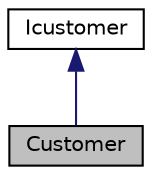 digraph "Customer"
{
  edge [fontname="Helvetica",fontsize="10",labelfontname="Helvetica",labelfontsize="10"];
  node [fontname="Helvetica",fontsize="10",shape=record];
  Node1 [label="Customer",height=0.2,width=0.4,color="black", fillcolor="grey75", style="filled", fontcolor="black"];
  Node2 -> Node1 [dir="back",color="midnightblue",fontsize="10",style="solid",fontname="Helvetica"];
  Node2 [label="Icustomer",height=0.2,width=0.4,color="black", fillcolor="white", style="filled",URL="$classIcustomer.html",tooltip="Class correspondant à l&#39;interface du simulateur du client qui va passer la commande. "];
}
